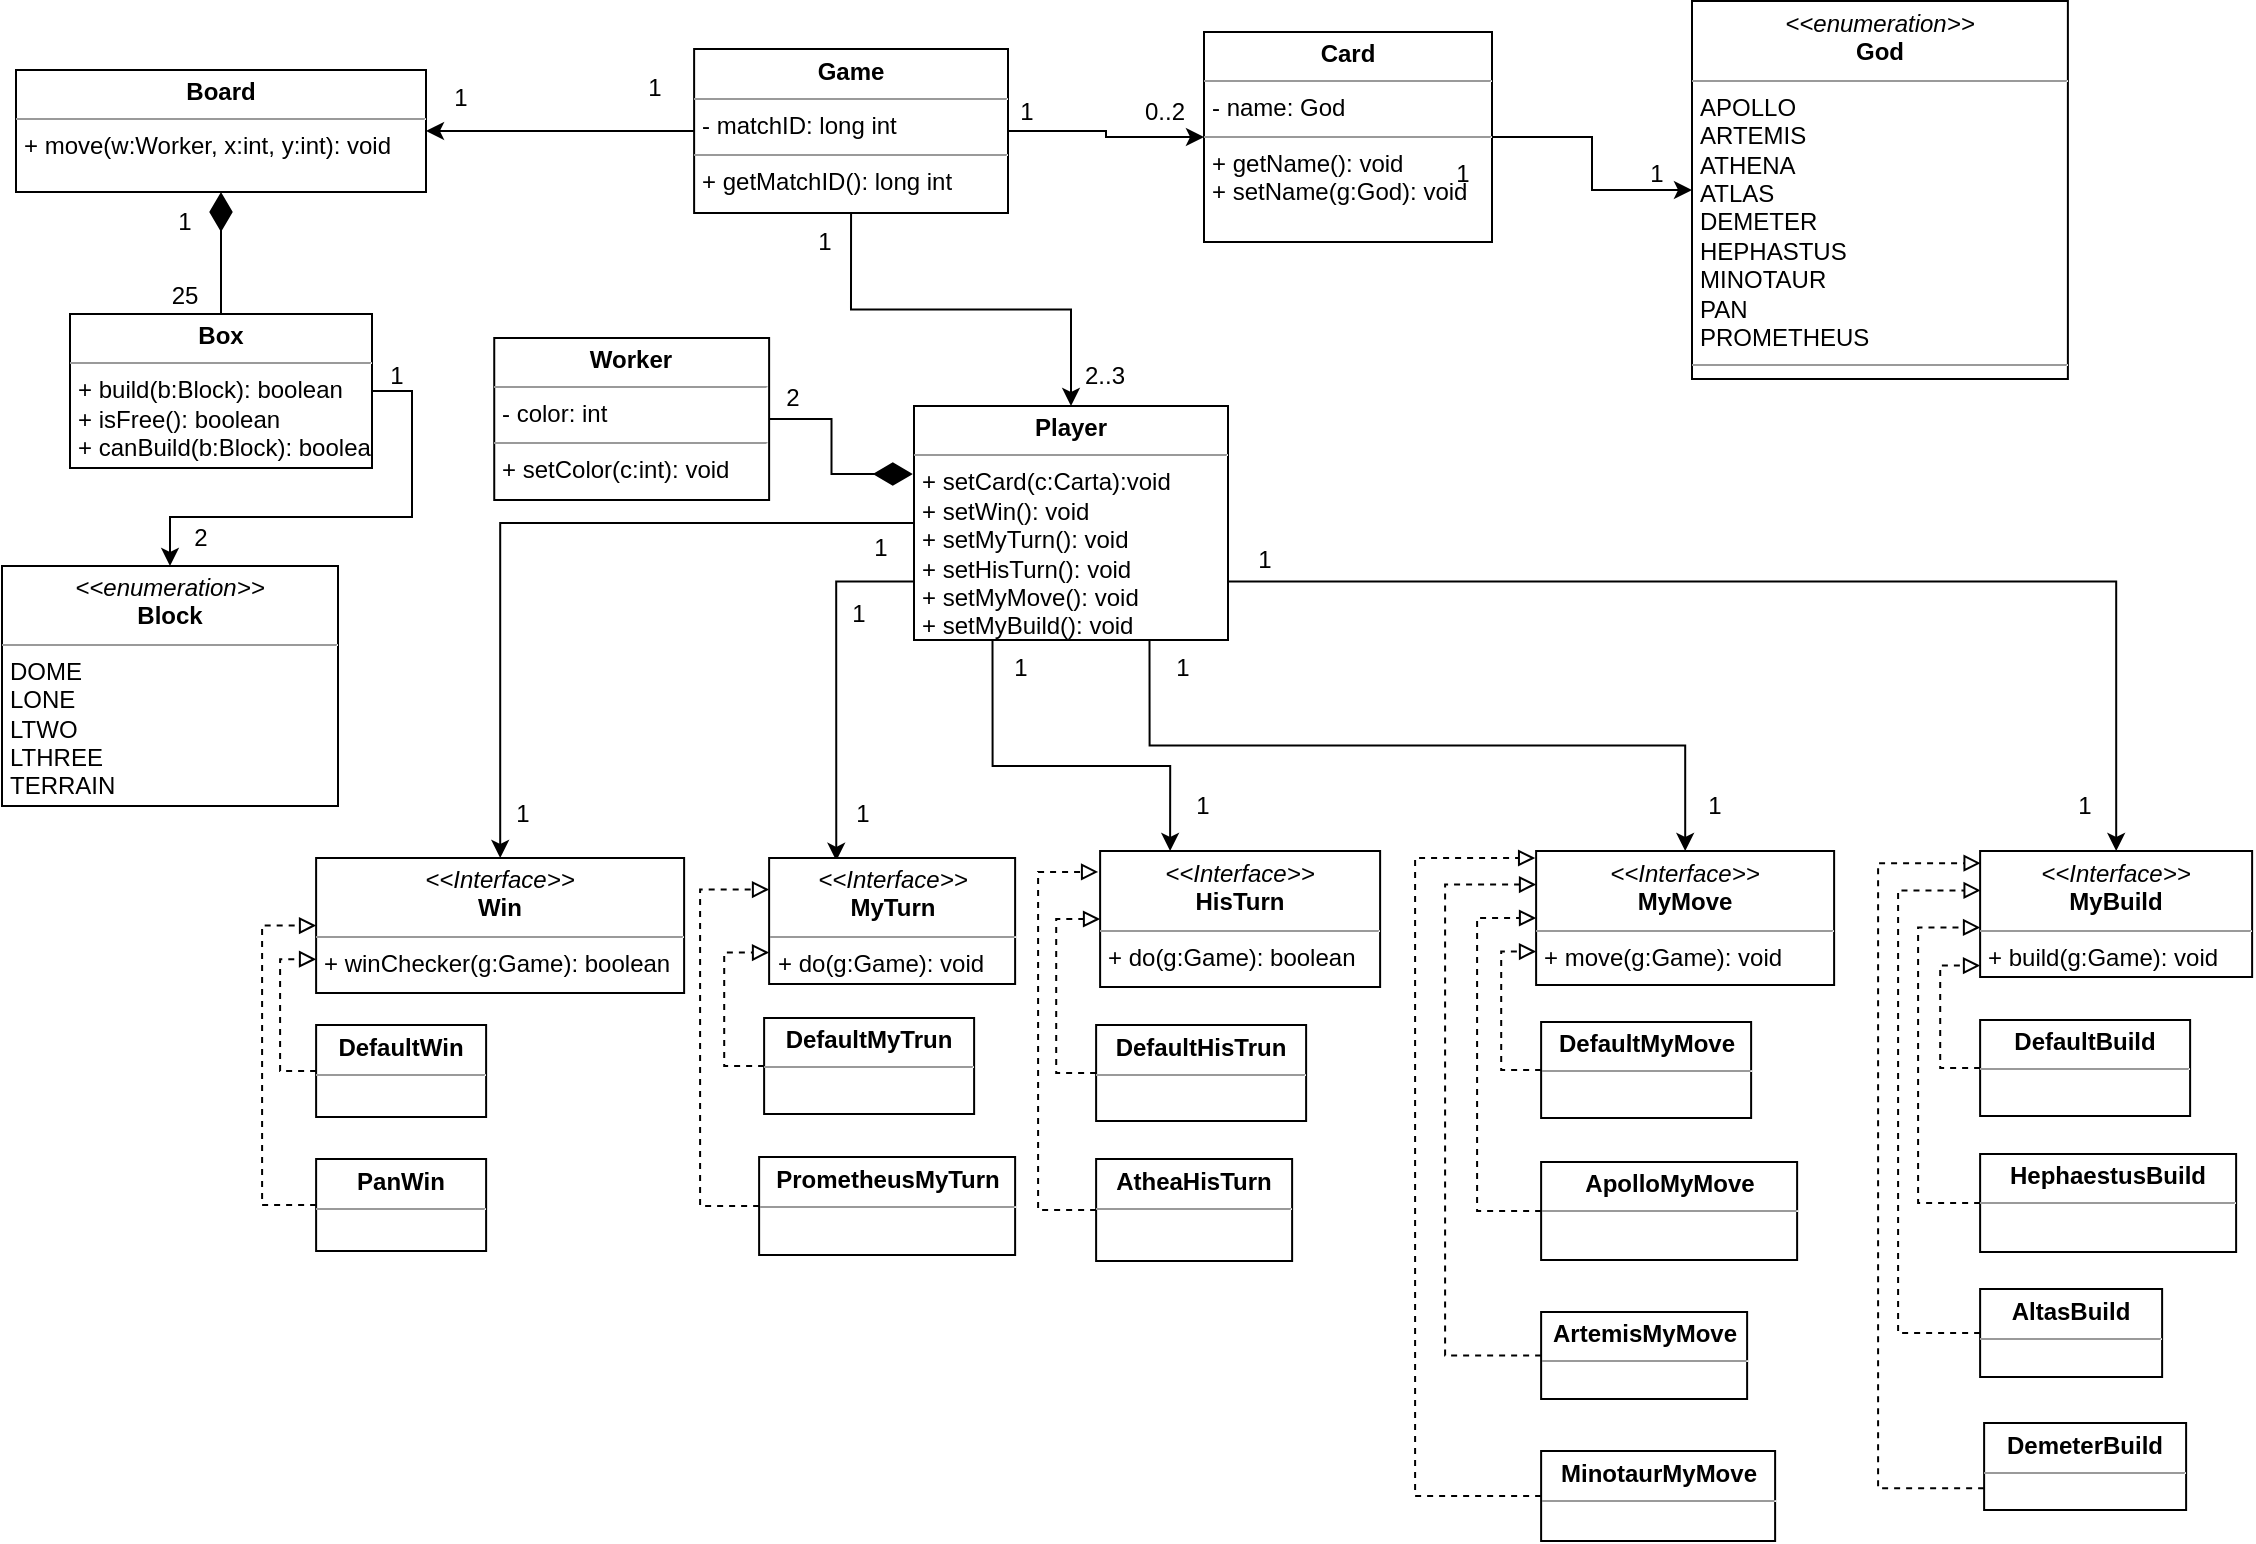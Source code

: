 <mxfile version="12.6.5" type="device"><diagram id="AI4W4s346pFo44KeCA1z" name="Page-1"><mxGraphModel dx="1422" dy="802" grid="0" gridSize="10" guides="1" tooltips="1" connect="1" arrows="1" fold="1" page="1" pageScale="1" pageWidth="1169" pageHeight="827" math="0" shadow="0"><root><mxCell id="0"/><mxCell id="1" parent="0"/><mxCell id="ljzHWtXD3Ws3ad_9SaKF-7" style="edgeStyle=orthogonalEdgeStyle;rounded=0;orthogonalLoop=1;jettySize=auto;html=1;exitX=0;exitY=0.5;exitDx=0;exitDy=0;" parent="1" source="ljzHWtXD3Ws3ad_9SaKF-13" target="TL9_snPZ9ANABbZx_FBI-161" edge="1"><mxGeometry relative="1" as="geometry"><mxPoint x="351" y="118" as="sourcePoint"/></mxGeometry></mxCell><mxCell id="TL9_snPZ9ANABbZx_FBI-161" value="&lt;p style=&quot;margin: 0px ; margin-top: 4px ; text-align: center&quot;&gt;&lt;b&gt;Board&lt;/b&gt;&lt;/p&gt;&lt;hr size=&quot;1&quot;&gt;&lt;p style=&quot;margin: 0px ; margin-left: 4px&quot;&gt;+ move(w:Worker, x:int, y:int): void&lt;/p&gt;" style="verticalAlign=top;align=left;overflow=fill;fontSize=12;fontFamily=Helvetica;html=1;" parent="1" vertex="1"><mxGeometry x="18" y="84" width="205" height="61" as="geometry"/></mxCell><mxCell id="TL9_snPZ9ANABbZx_FBI-163" style="edgeStyle=orthogonalEdgeStyle;rounded=0;orthogonalLoop=1;jettySize=auto;html=1;entryX=0.5;entryY=1;entryDx=0;entryDy=0;endArrow=diamondThin;endFill=1;endSize=17;" parent="1" source="TL9_snPZ9ANABbZx_FBI-162" target="TL9_snPZ9ANABbZx_FBI-161" edge="1"><mxGeometry relative="1" as="geometry"/></mxCell><mxCell id="ljzHWtXD3Ws3ad_9SaKF-19" style="edgeStyle=orthogonalEdgeStyle;rounded=0;orthogonalLoop=1;jettySize=auto;html=1;exitX=1;exitY=0.5;exitDx=0;exitDy=0;entryX=0.5;entryY=0;entryDx=0;entryDy=0;" parent="1" source="TL9_snPZ9ANABbZx_FBI-162" target="TL9_snPZ9ANABbZx_FBI-165" edge="1"><mxGeometry relative="1" as="geometry"/></mxCell><mxCell id="TL9_snPZ9ANABbZx_FBI-162" value="&lt;p style=&quot;margin: 0px ; margin-top: 4px ; text-align: center&quot;&gt;&lt;b&gt;Box&lt;/b&gt;&lt;/p&gt;&lt;hr size=&quot;1&quot;&gt;&lt;p style=&quot;margin: 0px ; margin-left: 4px&quot;&gt;+ build(b:Block): boolean&lt;/p&gt;&lt;p style=&quot;margin: 0px ; margin-left: 4px&quot;&gt;+ isFree(): boolean&lt;/p&gt;&lt;p style=&quot;margin: 0px ; margin-left: 4px&quot;&gt;+ canBuild(b:Block): boolean&lt;/p&gt;" style="verticalAlign=top;align=left;overflow=fill;fontSize=12;fontFamily=Helvetica;html=1;" parent="1" vertex="1"><mxGeometry x="45" y="206" width="151" height="77" as="geometry"/></mxCell><mxCell id="TL9_snPZ9ANABbZx_FBI-164" value="25" style="text;html=1;align=center;verticalAlign=middle;resizable=0;points=[];autosize=1;" parent="1" vertex="1"><mxGeometry x="90" y="188" width="23" height="18" as="geometry"/></mxCell><mxCell id="TL9_snPZ9ANABbZx_FBI-165" value="&lt;p style=&quot;margin: 0px ; margin-top: 4px ; text-align: center&quot;&gt;&lt;i&gt;&amp;lt;&amp;lt;enumeration&amp;gt;&amp;gt;&lt;/i&gt;&lt;br&gt;&lt;b&gt;Block&lt;/b&gt;&lt;/p&gt;&lt;hr size=&quot;1&quot;&gt;&lt;p style=&quot;margin: 0px ; margin-left: 4px&quot;&gt;DOME&lt;/p&gt;&lt;p style=&quot;margin: 0px ; margin-left: 4px&quot;&gt;LONE&lt;/p&gt;&lt;p style=&quot;margin: 0px ; margin-left: 4px&quot;&gt;LTWO&lt;/p&gt;&lt;p style=&quot;margin: 0px ; margin-left: 4px&quot;&gt;LTHREE&lt;/p&gt;&lt;p style=&quot;margin: 0px ; margin-left: 4px&quot;&gt;TERRAIN&lt;/p&gt;&lt;p style=&quot;margin: 0px ; margin-left: 4px&quot;&gt;&lt;br&gt;&lt;/p&gt;" style="verticalAlign=top;align=left;overflow=fill;fontSize=12;fontFamily=Helvetica;html=1;" parent="1" vertex="1"><mxGeometry x="11" y="332" width="168" height="120" as="geometry"/></mxCell><mxCell id="ljzHWtXD3Ws3ad_9SaKF-27" style="edgeStyle=orthogonalEdgeStyle;rounded=0;orthogonalLoop=1;jettySize=auto;html=1;exitX=0;exitY=0.5;exitDx=0;exitDy=0;" parent="1" source="TL9_snPZ9ANABbZx_FBI-167" target="UgyTfdKLfa_VLMzOBymf-9" edge="1"><mxGeometry relative="1" as="geometry"/></mxCell><mxCell id="ljzHWtXD3Ws3ad_9SaKF-28" style="edgeStyle=orthogonalEdgeStyle;rounded=0;orthogonalLoop=1;jettySize=auto;html=1;exitX=0;exitY=0.75;exitDx=0;exitDy=0;entryX=0.273;entryY=0.022;entryDx=0;entryDy=0;entryPerimeter=0;" parent="1" source="TL9_snPZ9ANABbZx_FBI-167" target="UgyTfdKLfa_VLMzOBymf-24" edge="1"><mxGeometry relative="1" as="geometry"/></mxCell><mxCell id="ljzHWtXD3Ws3ad_9SaKF-29" style="edgeStyle=orthogonalEdgeStyle;rounded=0;orthogonalLoop=1;jettySize=auto;html=1;exitX=0.25;exitY=1;exitDx=0;exitDy=0;entryX=0.25;entryY=0;entryDx=0;entryDy=0;" parent="1" source="TL9_snPZ9ANABbZx_FBI-167" target="UgyTfdKLfa_VLMzOBymf-25" edge="1"><mxGeometry relative="1" as="geometry"><Array as="points"><mxPoint x="506" y="432"/><mxPoint x="595" y="432"/></Array></mxGeometry></mxCell><mxCell id="ljzHWtXD3Ws3ad_9SaKF-30" style="edgeStyle=orthogonalEdgeStyle;rounded=0;orthogonalLoop=1;jettySize=auto;html=1;exitX=0.75;exitY=1;exitDx=0;exitDy=0;" parent="1" source="TL9_snPZ9ANABbZx_FBI-167" target="UgyTfdKLfa_VLMzOBymf-26" edge="1"><mxGeometry relative="1" as="geometry"/></mxCell><mxCell id="ljzHWtXD3Ws3ad_9SaKF-31" style="edgeStyle=orthogonalEdgeStyle;rounded=0;orthogonalLoop=1;jettySize=auto;html=1;exitX=1;exitY=0.75;exitDx=0;exitDy=0;" parent="1" source="TL9_snPZ9ANABbZx_FBI-167" target="UgyTfdKLfa_VLMzOBymf-27" edge="1"><mxGeometry relative="1" as="geometry"/></mxCell><mxCell id="TL9_snPZ9ANABbZx_FBI-167" value="&lt;p style=&quot;margin: 0px ; margin-top: 4px ; text-align: center&quot;&gt;&lt;b&gt;Player&lt;/b&gt;&lt;/p&gt;&lt;hr size=&quot;1&quot;&gt;&lt;p style=&quot;margin: 0px ; margin-left: 4px&quot;&gt;&lt;/p&gt;&lt;p style=&quot;margin: 0px ; margin-left: 4px&quot;&gt;+ setCard(c:Carta):void&lt;/p&gt;&lt;p style=&quot;margin: 0px ; margin-left: 4px&quot;&gt;+ setWin(): void&lt;/p&gt;&lt;p style=&quot;margin: 0px ; margin-left: 4px&quot;&gt;+ setMyTurn(): void&lt;/p&gt;&lt;p style=&quot;margin: 0px ; margin-left: 4px&quot;&gt;+ setHisTurn(): void&lt;/p&gt;&lt;p style=&quot;margin: 0px ; margin-left: 4px&quot;&gt;+ setMyMove(): void&lt;/p&gt;&lt;p style=&quot;margin: 0px ; margin-left: 4px&quot;&gt;+ setMyBuild(): void&lt;/p&gt;" style="verticalAlign=top;align=left;overflow=fill;fontSize=12;fontFamily=Helvetica;html=1;" parent="1" vertex="1"><mxGeometry x="467" y="252" width="157" height="117" as="geometry"/></mxCell><mxCell id="ljzHWtXD3Ws3ad_9SaKF-2" style="edgeStyle=orthogonalEdgeStyle;rounded=0;orthogonalLoop=1;jettySize=auto;html=1;entryX=0;entryY=0.5;entryDx=0;entryDy=0;" parent="1" source="UgyTfdKLfa_VLMzOBymf-4" target="pAgwG4pUgbgQ0UnFeg27-1" edge="1"><mxGeometry relative="1" as="geometry"/></mxCell><mxCell id="UgyTfdKLfa_VLMzOBymf-4" value="&lt;p style=&quot;margin: 0px ; margin-top: 4px ; text-align: center&quot;&gt;&lt;b&gt;Card&lt;/b&gt;&lt;/p&gt;&lt;hr size=&quot;1&quot;&gt;&lt;p style=&quot;margin: 0px ; margin-left: 4px&quot;&gt;- name: God&lt;br&gt;&lt;/p&gt;&lt;hr size=&quot;1&quot;&gt;&lt;p style=&quot;margin: 0px ; margin-left: 4px&quot;&gt;+ getName(): void&amp;nbsp;&lt;/p&gt;&lt;p style=&quot;margin: 0px ; margin-left: 4px&quot;&gt;+ setName(g:God): void&lt;/p&gt;" style="verticalAlign=top;align=left;overflow=fill;fontSize=12;fontFamily=Helvetica;html=1;" parent="1" vertex="1"><mxGeometry x="612" y="65" width="144" height="105" as="geometry"/></mxCell><mxCell id="UgyTfdKLfa_VLMzOBymf-9" value="&lt;p style=&quot;margin: 0px ; margin-top: 4px ; text-align: center&quot;&gt;&lt;i&gt;&amp;lt;&amp;lt;Interface&amp;gt;&amp;gt;&lt;/i&gt;&lt;br&gt;&lt;b&gt;Win&lt;/b&gt;&lt;/p&gt;&lt;hr size=&quot;1&quot;&gt;&lt;p style=&quot;margin: 0px ; margin-left: 4px&quot;&gt;+ winChecker(g:Game): boolean&lt;/p&gt;" style="verticalAlign=top;align=left;overflow=fill;fontSize=12;fontFamily=Helvetica;html=1;" parent="1" vertex="1"><mxGeometry x="168.06" y="478" width="184" height="67.5" as="geometry"/></mxCell><mxCell id="UgyTfdKLfa_VLMzOBymf-24" value="&lt;p style=&quot;margin: 0px ; margin-top: 4px ; text-align: center&quot;&gt;&lt;i&gt;&amp;lt;&amp;lt;Interface&amp;gt;&amp;gt;&lt;/i&gt;&lt;br&gt;&lt;b&gt;MyTurn&lt;/b&gt;&lt;/p&gt;&lt;hr size=&quot;1&quot;&gt;&lt;p style=&quot;margin: 0px ; margin-left: 4px&quot;&gt;+ do(g:Game): void&lt;/p&gt;" style="verticalAlign=top;align=left;overflow=fill;fontSize=12;fontFamily=Helvetica;html=1;" parent="1" vertex="1"><mxGeometry x="394.56" y="478" width="123" height="63" as="geometry"/></mxCell><mxCell id="UgyTfdKLfa_VLMzOBymf-25" value="&lt;p style=&quot;margin: 0px ; margin-top: 4px ; text-align: center&quot;&gt;&lt;i&gt;&amp;lt;&amp;lt;Interface&amp;gt;&amp;gt;&lt;/i&gt;&lt;br&gt;&lt;b&gt;HisTurn&lt;/b&gt;&lt;/p&gt;&lt;hr size=&quot;1&quot;&gt;&lt;p style=&quot;margin: 0px ; margin-left: 4px&quot;&gt;+ do(g:Game): boolean&lt;/p&gt;" style="verticalAlign=top;align=left;overflow=fill;fontSize=12;fontFamily=Helvetica;html=1;" parent="1" vertex="1"><mxGeometry x="560.06" y="474.5" width="140" height="68" as="geometry"/></mxCell><mxCell id="UgyTfdKLfa_VLMzOBymf-26" value="&lt;p style=&quot;margin: 0px ; margin-top: 4px ; text-align: center&quot;&gt;&lt;i&gt;&amp;lt;&amp;lt;Interface&amp;gt;&amp;gt;&lt;/i&gt;&lt;br&gt;&lt;b&gt;MyMove&lt;/b&gt;&lt;/p&gt;&lt;hr size=&quot;1&quot;&gt;&lt;p style=&quot;margin: 0px ; margin-left: 4px&quot;&gt;+ move(g:Game): void&lt;/p&gt;" style="verticalAlign=top;align=left;overflow=fill;fontSize=12;fontFamily=Helvetica;html=1;" parent="1" vertex="1"><mxGeometry x="778.06" y="474.5" width="149" height="67" as="geometry"/></mxCell><mxCell id="UgyTfdKLfa_VLMzOBymf-27" value="&lt;p style=&quot;margin: 0px ; margin-top: 4px ; text-align: center&quot;&gt;&lt;i&gt;&amp;lt;&amp;lt;Interface&amp;gt;&amp;gt;&lt;/i&gt;&lt;br&gt;&lt;b&gt;MyBuild&lt;/b&gt;&lt;/p&gt;&lt;hr size=&quot;1&quot;&gt;&lt;p style=&quot;margin: 0px ; margin-left: 4px&quot;&gt;+ build(g:Game): void&lt;/p&gt;" style="verticalAlign=top;align=left;overflow=fill;fontSize=12;fontFamily=Helvetica;html=1;" parent="1" vertex="1"><mxGeometry x="1000.06" y="474.5" width="136" height="63" as="geometry"/></mxCell><mxCell id="UgyTfdKLfa_VLMzOBymf-49" style="edgeStyle=orthogonalEdgeStyle;rounded=0;orthogonalLoop=1;jettySize=auto;html=1;entryX=0;entryY=0.75;entryDx=0;entryDy=0;endArrow=block;endFill=0;dashed=1;exitX=0;exitY=0.5;exitDx=0;exitDy=0;" parent="1" source="UgyTfdKLfa_VLMzOBymf-33" target="UgyTfdKLfa_VLMzOBymf-9" edge="1"><mxGeometry relative="1" as="geometry"><Array as="points"><mxPoint x="150.06" y="585"/><mxPoint x="150.06" y="529"/></Array></mxGeometry></mxCell><mxCell id="UgyTfdKLfa_VLMzOBymf-33" value="&lt;p style=&quot;margin: 0px ; margin-top: 4px ; text-align: center&quot;&gt;&lt;b&gt;DefaultWin&lt;/b&gt;&lt;/p&gt;&lt;hr size=&quot;1&quot;&gt;&lt;p style=&quot;margin: 0px ; margin-left: 4px&quot;&gt;&lt;/p&gt;&lt;p style=&quot;margin: 0px ; margin-left: 4px&quot;&gt;&lt;br&gt;&lt;/p&gt;" style="verticalAlign=top;align=left;overflow=fill;fontSize=12;fontFamily=Helvetica;html=1;" parent="1" vertex="1"><mxGeometry x="168.06" y="561.5" width="85" height="46" as="geometry"/></mxCell><mxCell id="UgyTfdKLfa_VLMzOBymf-50" style="edgeStyle=orthogonalEdgeStyle;rounded=0;orthogonalLoop=1;jettySize=auto;html=1;entryX=0;entryY=0.5;entryDx=0;entryDy=0;dashed=1;endArrow=block;endFill=0;exitX=0;exitY=0.5;exitDx=0;exitDy=0;" parent="1" source="UgyTfdKLfa_VLMzOBymf-34" target="UgyTfdKLfa_VLMzOBymf-9" edge="1"><mxGeometry relative="1" as="geometry"><Array as="points"><mxPoint x="141.06" y="652"/><mxPoint x="141.06" y="512"/></Array></mxGeometry></mxCell><mxCell id="UgyTfdKLfa_VLMzOBymf-34" value="&lt;p style=&quot;margin: 0px ; margin-top: 4px ; text-align: center&quot;&gt;&lt;b&gt;PanWin&lt;/b&gt;&lt;/p&gt;&lt;hr size=&quot;1&quot;&gt;&lt;p style=&quot;margin: 0px ; margin-left: 4px&quot;&gt;&lt;/p&gt;&lt;p style=&quot;margin: 0px ; margin-left: 4px&quot;&gt;&lt;br&gt;&lt;/p&gt;" style="verticalAlign=top;align=left;overflow=fill;fontSize=12;fontFamily=Helvetica;html=1;" parent="1" vertex="1"><mxGeometry x="168.06" y="628.5" width="85" height="46" as="geometry"/></mxCell><mxCell id="UgyTfdKLfa_VLMzOBymf-52" style="edgeStyle=orthogonalEdgeStyle;rounded=0;orthogonalLoop=1;jettySize=auto;html=1;entryX=0;entryY=0.75;entryDx=0;entryDy=0;dashed=1;endArrow=block;endFill=0;exitX=0;exitY=0.5;exitDx=0;exitDy=0;" parent="1" source="UgyTfdKLfa_VLMzOBymf-35" target="UgyTfdKLfa_VLMzOBymf-24" edge="1"><mxGeometry relative="1" as="geometry"/></mxCell><mxCell id="UgyTfdKLfa_VLMzOBymf-35" value="&lt;p style=&quot;margin: 0px ; margin-top: 4px ; text-align: center&quot;&gt;&lt;b&gt;DefaultMyTrun&lt;/b&gt;&lt;/p&gt;&lt;hr size=&quot;1&quot;&gt;&lt;p style=&quot;margin: 0px ; margin-left: 4px&quot;&gt;&lt;/p&gt;&lt;p style=&quot;margin: 0px ; margin-left: 4px&quot;&gt;&lt;br&gt;&lt;/p&gt;" style="verticalAlign=top;align=left;overflow=fill;fontSize=12;fontFamily=Helvetica;html=1;" parent="1" vertex="1"><mxGeometry x="392.06" y="558" width="105" height="48" as="geometry"/></mxCell><mxCell id="UgyTfdKLfa_VLMzOBymf-53" style="edgeStyle=orthogonalEdgeStyle;rounded=0;orthogonalLoop=1;jettySize=auto;html=1;entryX=0;entryY=0.25;entryDx=0;entryDy=0;dashed=1;endArrow=block;endFill=0;exitX=0;exitY=0.5;exitDx=0;exitDy=0;" parent="1" source="UgyTfdKLfa_VLMzOBymf-36" target="UgyTfdKLfa_VLMzOBymf-24" edge="1"><mxGeometry relative="1" as="geometry"><Array as="points"><mxPoint x="360.06" y="652"/><mxPoint x="360.06" y="493"/></Array></mxGeometry></mxCell><mxCell id="UgyTfdKLfa_VLMzOBymf-36" value="&lt;p style=&quot;margin: 0px ; margin-top: 4px ; text-align: center&quot;&gt;&lt;b&gt;PrometheusMyTurn&lt;/b&gt;&lt;/p&gt;&lt;hr size=&quot;1&quot;&gt;&lt;p style=&quot;margin: 0px ; margin-left: 4px&quot;&gt;&lt;/p&gt;&lt;p style=&quot;margin: 0px ; margin-left: 4px&quot;&gt;&lt;br&gt;&lt;/p&gt;" style="verticalAlign=top;align=left;overflow=fill;fontSize=12;fontFamily=Helvetica;html=1;" parent="1" vertex="1"><mxGeometry x="389.56" y="627.5" width="128" height="49" as="geometry"/></mxCell><mxCell id="UgyTfdKLfa_VLMzOBymf-60" style="edgeStyle=orthogonalEdgeStyle;rounded=0;orthogonalLoop=1;jettySize=auto;html=1;entryX=0;entryY=0.5;entryDx=0;entryDy=0;dashed=1;endArrow=block;endFill=0;exitX=0;exitY=0.5;exitDx=0;exitDy=0;" parent="1" source="UgyTfdKLfa_VLMzOBymf-39" target="UgyTfdKLfa_VLMzOBymf-25" edge="1"><mxGeometry relative="1" as="geometry"/></mxCell><mxCell id="UgyTfdKLfa_VLMzOBymf-39" value="&lt;p style=&quot;margin: 0px ; margin-top: 4px ; text-align: center&quot;&gt;&lt;b&gt;DefaultHisTrun&lt;/b&gt;&lt;/p&gt;&lt;hr size=&quot;1&quot;&gt;&lt;p style=&quot;margin: 0px ; margin-left: 4px&quot;&gt;&lt;/p&gt;&lt;p style=&quot;margin: 0px ; margin-left: 4px&quot;&gt;&lt;br&gt;&lt;/p&gt;" style="verticalAlign=top;align=left;overflow=fill;fontSize=12;fontFamily=Helvetica;html=1;" parent="1" vertex="1"><mxGeometry x="558.06" y="561.5" width="105" height="48" as="geometry"/></mxCell><mxCell id="UgyTfdKLfa_VLMzOBymf-61" style="edgeStyle=orthogonalEdgeStyle;rounded=0;orthogonalLoop=1;jettySize=auto;html=1;entryX=-0.007;entryY=0.154;entryDx=0;entryDy=0;entryPerimeter=0;dashed=1;endArrow=block;endFill=0;exitX=0;exitY=0.5;exitDx=0;exitDy=0;" parent="1" source="UgyTfdKLfa_VLMzOBymf-40" target="UgyTfdKLfa_VLMzOBymf-25" edge="1"><mxGeometry relative="1" as="geometry"><Array as="points"><mxPoint x="529.06" y="654"/><mxPoint x="529.06" y="485"/></Array></mxGeometry></mxCell><mxCell id="UgyTfdKLfa_VLMzOBymf-40" value="&lt;p style=&quot;margin: 0px ; margin-top: 4px ; text-align: center&quot;&gt;&lt;b&gt;AtheaHisTurn&lt;/b&gt;&lt;/p&gt;&lt;hr size=&quot;1&quot;&gt;&lt;p style=&quot;margin: 0px ; margin-left: 4px&quot;&gt;&lt;/p&gt;&lt;p style=&quot;margin: 0px ; margin-left: 4px&quot;&gt;&lt;br&gt;&lt;/p&gt;" style="verticalAlign=top;align=left;overflow=fill;fontSize=12;fontFamily=Helvetica;html=1;" parent="1" vertex="1"><mxGeometry x="558.06" y="628.5" width="98" height="51" as="geometry"/></mxCell><mxCell id="UgyTfdKLfa_VLMzOBymf-67" style="edgeStyle=orthogonalEdgeStyle;rounded=0;orthogonalLoop=1;jettySize=auto;html=1;entryX=0;entryY=0.909;entryDx=0;entryDy=0;dashed=1;endArrow=block;endFill=0;exitX=0;exitY=0.5;exitDx=0;exitDy=0;entryPerimeter=0;" parent="1" source="UgyTfdKLfa_VLMzOBymf-41" target="UgyTfdKLfa_VLMzOBymf-27" edge="1"><mxGeometry relative="1" as="geometry"/></mxCell><mxCell id="UgyTfdKLfa_VLMzOBymf-41" value="&lt;p style=&quot;margin: 0px ; margin-top: 4px ; text-align: center&quot;&gt;&lt;b&gt;DefaultBuild&lt;/b&gt;&lt;/p&gt;&lt;hr size=&quot;1&quot;&gt;&lt;p style=&quot;margin: 0px ; margin-left: 4px&quot;&gt;&lt;/p&gt;&lt;p style=&quot;margin: 0px ; margin-left: 4px&quot;&gt;&lt;br&gt;&lt;/p&gt;" style="verticalAlign=top;align=left;overflow=fill;fontSize=12;fontFamily=Helvetica;html=1;" parent="1" vertex="1"><mxGeometry x="1000.06" y="559" width="105" height="48" as="geometry"/></mxCell><mxCell id="UgyTfdKLfa_VLMzOBymf-68" style="edgeStyle=orthogonalEdgeStyle;rounded=0;orthogonalLoop=1;jettySize=auto;html=1;dashed=1;endArrow=block;endFill=0;entryX=0;entryY=0.607;entryDx=0;entryDy=0;entryPerimeter=0;exitX=0;exitY=0.5;exitDx=0;exitDy=0;" parent="1" source="UgyTfdKLfa_VLMzOBymf-42" target="UgyTfdKLfa_VLMzOBymf-27" edge="1"><mxGeometry relative="1" as="geometry"><mxPoint x="950.06" y="503.5" as="targetPoint"/><Array as="points"><mxPoint x="969.06" y="650.5"/><mxPoint x="969.06" y="512.5"/></Array></mxGeometry></mxCell><mxCell id="UgyTfdKLfa_VLMzOBymf-42" value="&lt;p style=&quot;margin: 0px ; margin-top: 4px ; text-align: center&quot;&gt;&lt;b&gt;HephaestusBuild&lt;/b&gt;&lt;/p&gt;&lt;hr size=&quot;1&quot;&gt;&lt;p style=&quot;margin: 0px ; margin-left: 4px&quot;&gt;&lt;/p&gt;&lt;p style=&quot;margin: 0px ; margin-left: 4px&quot;&gt;&lt;br&gt;&lt;/p&gt;" style="verticalAlign=top;align=left;overflow=fill;fontSize=12;fontFamily=Helvetica;html=1;" parent="1" vertex="1"><mxGeometry x="1000.06" y="626" width="128" height="49" as="geometry"/></mxCell><mxCell id="UgyTfdKLfa_VLMzOBymf-69" style="edgeStyle=orthogonalEdgeStyle;rounded=0;orthogonalLoop=1;jettySize=auto;html=1;entryX=0.002;entryY=0.313;entryDx=0;entryDy=0;entryPerimeter=0;dashed=1;endArrow=block;endFill=0;exitX=0;exitY=0.5;exitDx=0;exitDy=0;" parent="1" source="UgyTfdKLfa_VLMzOBymf-43" target="UgyTfdKLfa_VLMzOBymf-27" edge="1"><mxGeometry relative="1" as="geometry"><Array as="points"><mxPoint x="959.06" y="715.5"/><mxPoint x="959.06" y="494.5"/></Array></mxGeometry></mxCell><mxCell id="UgyTfdKLfa_VLMzOBymf-43" value="&lt;p style=&quot;margin: 0px ; margin-top: 4px ; text-align: center&quot;&gt;&lt;b&gt;AltasBuild&lt;/b&gt;&lt;/p&gt;&lt;hr size=&quot;1&quot;&gt;&lt;p style=&quot;margin: 0px ; margin-left: 4px&quot;&gt;&lt;/p&gt;&lt;p style=&quot;margin: 0px ; margin-left: 4px&quot;&gt;&lt;br&gt;&lt;/p&gt;" style="verticalAlign=top;align=left;overflow=fill;fontSize=12;fontFamily=Helvetica;html=1;" parent="1" vertex="1"><mxGeometry x="1000.06" y="693.5" width="91" height="44" as="geometry"/></mxCell><mxCell id="UgyTfdKLfa_VLMzOBymf-70" style="edgeStyle=orthogonalEdgeStyle;rounded=0;orthogonalLoop=1;jettySize=auto;html=1;entryX=0.002;entryY=0.097;entryDx=0;entryDy=0;entryPerimeter=0;dashed=1;endArrow=block;endFill=0;exitX=0;exitY=0.75;exitDx=0;exitDy=0;" parent="1" source="UgyTfdKLfa_VLMzOBymf-44" target="UgyTfdKLfa_VLMzOBymf-27" edge="1"><mxGeometry relative="1" as="geometry"><Array as="points"><mxPoint x="949.06" y="793.5"/><mxPoint x="949.06" y="480.5"/></Array></mxGeometry></mxCell><mxCell id="UgyTfdKLfa_VLMzOBymf-44" value="&lt;p style=&quot;margin: 0px ; margin-top: 4px ; text-align: center&quot;&gt;&lt;b&gt;DemeterBuild&lt;/b&gt;&lt;/p&gt;&lt;hr size=&quot;1&quot;&gt;&lt;p style=&quot;margin: 0px ; margin-left: 4px&quot;&gt;&lt;/p&gt;&lt;p style=&quot;margin: 0px ; margin-left: 4px&quot;&gt;&lt;br&gt;&lt;/p&gt;" style="verticalAlign=top;align=left;overflow=fill;fontSize=12;fontFamily=Helvetica;html=1;" parent="1" vertex="1"><mxGeometry x="1002.06" y="760.5" width="101" height="43.5" as="geometry"/></mxCell><mxCell id="UgyTfdKLfa_VLMzOBymf-54" style="edgeStyle=orthogonalEdgeStyle;rounded=0;orthogonalLoop=1;jettySize=auto;html=1;entryX=0;entryY=0.75;entryDx=0;entryDy=0;dashed=1;endArrow=block;endFill=0;exitX=0;exitY=0.5;exitDx=0;exitDy=0;" parent="1" source="UgyTfdKLfa_VLMzOBymf-45" target="UgyTfdKLfa_VLMzOBymf-26" edge="1"><mxGeometry relative="1" as="geometry"/></mxCell><mxCell id="UgyTfdKLfa_VLMzOBymf-45" value="&lt;p style=&quot;margin: 0px ; margin-top: 4px ; text-align: center&quot;&gt;&lt;b&gt;DefaultMyMove&lt;/b&gt;&lt;/p&gt;&lt;hr size=&quot;1&quot;&gt;&lt;p style=&quot;margin: 0px ; margin-left: 4px&quot;&gt;&lt;/p&gt;&lt;p style=&quot;margin: 0px ; margin-left: 4px&quot;&gt;&lt;br&gt;&lt;/p&gt;" style="verticalAlign=top;align=left;overflow=fill;fontSize=12;fontFamily=Helvetica;html=1;" parent="1" vertex="1"><mxGeometry x="780.56" y="560" width="105" height="48" as="geometry"/></mxCell><mxCell id="UgyTfdKLfa_VLMzOBymf-64" style="edgeStyle=orthogonalEdgeStyle;rounded=0;orthogonalLoop=1;jettySize=auto;html=1;entryX=0;entryY=0.5;entryDx=0;entryDy=0;dashed=1;endArrow=block;endFill=0;exitX=0;exitY=0.5;exitDx=0;exitDy=0;" parent="1" source="UgyTfdKLfa_VLMzOBymf-46" target="UgyTfdKLfa_VLMzOBymf-26" edge="1"><mxGeometry relative="1" as="geometry"><Array as="points"><mxPoint x="748.56" y="655"/><mxPoint x="748.56" y="508"/></Array></mxGeometry></mxCell><mxCell id="UgyTfdKLfa_VLMzOBymf-46" value="&lt;p style=&quot;margin: 0px ; margin-top: 4px ; text-align: center&quot;&gt;&lt;b&gt;ApolloMyMove&lt;/b&gt;&lt;/p&gt;&lt;hr size=&quot;1&quot;&gt;&lt;p style=&quot;margin: 0px ; margin-left: 4px&quot;&gt;&lt;/p&gt;&lt;p style=&quot;margin: 0px ; margin-left: 4px&quot;&gt;&lt;br&gt;&lt;/p&gt;" style="verticalAlign=top;align=left;overflow=fill;fontSize=12;fontFamily=Helvetica;html=1;" parent="1" vertex="1"><mxGeometry x="780.56" y="630" width="128" height="49" as="geometry"/></mxCell><mxCell id="UgyTfdKLfa_VLMzOBymf-62" style="edgeStyle=orthogonalEdgeStyle;rounded=0;orthogonalLoop=1;jettySize=auto;html=1;entryX=0;entryY=0.25;entryDx=0;entryDy=0;dashed=1;endArrow=block;endFill=0;exitX=0;exitY=0.5;exitDx=0;exitDy=0;" parent="1" source="UgyTfdKLfa_VLMzOBymf-47" target="UgyTfdKLfa_VLMzOBymf-26" edge="1"><mxGeometry relative="1" as="geometry"><Array as="points"><mxPoint x="732.56" y="727"/><mxPoint x="732.56" y="491"/></Array></mxGeometry></mxCell><mxCell id="UgyTfdKLfa_VLMzOBymf-47" value="&lt;p style=&quot;margin: 0px ; margin-top: 4px ; text-align: center&quot;&gt;&lt;b&gt;ArtemisMyMove&lt;/b&gt;&lt;/p&gt;&lt;hr size=&quot;1&quot;&gt;&lt;p style=&quot;margin: 0px ; margin-left: 4px&quot;&gt;&lt;/p&gt;&lt;p style=&quot;margin: 0px ; margin-left: 4px&quot;&gt;&lt;br&gt;&lt;/p&gt;" style="verticalAlign=top;align=left;overflow=fill;fontSize=12;fontFamily=Helvetica;html=1;" parent="1" vertex="1"><mxGeometry x="780.56" y="705" width="103" height="43.5" as="geometry"/></mxCell><mxCell id="UgyTfdKLfa_VLMzOBymf-63" style="edgeStyle=orthogonalEdgeStyle;rounded=0;orthogonalLoop=1;jettySize=auto;html=1;dashed=1;endArrow=block;endFill=0;exitX=0;exitY=0.5;exitDx=0;exitDy=0;" parent="1" source="UgyTfdKLfa_VLMzOBymf-48" edge="1"><mxGeometry relative="1" as="geometry"><mxPoint x="777.56" y="478" as="targetPoint"/><Array as="points"><mxPoint x="717.56" y="797"/><mxPoint x="717.56" y="478"/><mxPoint x="777.56" y="478"/></Array></mxGeometry></mxCell><mxCell id="UgyTfdKLfa_VLMzOBymf-48" value="&lt;p style=&quot;margin: 0px ; margin-top: 4px ; text-align: center&quot;&gt;&lt;b&gt;MinotaurMyMove&lt;/b&gt;&lt;/p&gt;&lt;hr size=&quot;1&quot;&gt;&lt;p style=&quot;margin: 0px ; margin-left: 4px&quot;&gt;&lt;/p&gt;&lt;p style=&quot;margin: 0px ; margin-left: 4px&quot;&gt;&lt;br&gt;&lt;/p&gt;" style="verticalAlign=top;align=left;overflow=fill;fontSize=12;fontFamily=Helvetica;html=1;" parent="1" vertex="1"><mxGeometry x="780.56" y="774.5" width="117" height="45" as="geometry"/></mxCell><mxCell id="pAgwG4pUgbgQ0UnFeg27-1" value="&lt;p style=&quot;margin: 0px ; margin-top: 4px ; text-align: center&quot;&gt;&lt;i&gt;&amp;lt;&amp;lt;enumeration&amp;gt;&amp;gt;&lt;/i&gt;&lt;br&gt;&lt;b&gt;God&lt;/b&gt;&lt;/p&gt;&lt;hr size=&quot;1&quot;&gt;&lt;p style=&quot;margin: 0px ; margin-left: 4px&quot;&gt;APOLLO&lt;/p&gt;&lt;p style=&quot;margin: 0px ; margin-left: 4px&quot;&gt;ARTEMIS&lt;/p&gt;&lt;p style=&quot;margin: 0px ; margin-left: 4px&quot;&gt;ATHENA&lt;/p&gt;&lt;p style=&quot;margin: 0px ; margin-left: 4px&quot;&gt;ATLAS&lt;/p&gt;&lt;p style=&quot;margin: 0px ; margin-left: 4px&quot;&gt;DEMETER&lt;/p&gt;&lt;p style=&quot;margin: 0px ; margin-left: 4px&quot;&gt;HEPHASTUS&lt;/p&gt;&lt;p style=&quot;margin: 0px ; margin-left: 4px&quot;&gt;MINOTAUR&lt;/p&gt;&lt;p style=&quot;margin: 0px ; margin-left: 4px&quot;&gt;PAN&lt;/p&gt;&lt;p style=&quot;margin: 0px ; margin-left: 4px&quot;&gt;PROMETHEUS&lt;/p&gt;&lt;hr size=&quot;1&quot;&gt;&lt;p style=&quot;margin: 0px ; margin-left: 4px&quot;&gt;&lt;br&gt;&lt;/p&gt;" style="verticalAlign=top;align=left;overflow=fill;fontSize=12;fontFamily=Helvetica;html=1;" parent="1" vertex="1"><mxGeometry x="856.0" y="49.5" width="187.94" height="189" as="geometry"/></mxCell><mxCell id="ljzHWtXD3Ws3ad_9SaKF-3" value="1" style="text;html=1;align=center;verticalAlign=middle;resizable=0;points=[];autosize=1;" parent="1" vertex="1"><mxGeometry x="732" y="127" width="17" height="18" as="geometry"/></mxCell><mxCell id="ljzHWtXD3Ws3ad_9SaKF-5" value="1" style="text;html=1;align=center;verticalAlign=middle;resizable=0;points=[];autosize=1;" parent="1" vertex="1"><mxGeometry x="829" y="127" width="17" height="18" as="geometry"/></mxCell><mxCell id="ljzHWtXD3Ws3ad_9SaKF-8" value="1" style="text;html=1;align=center;verticalAlign=middle;resizable=0;points=[];autosize=1;" parent="1" vertex="1"><mxGeometry x="231" y="89" width="17" height="18" as="geometry"/></mxCell><mxCell id="ljzHWtXD3Ws3ad_9SaKF-9" value="1" style="text;html=1;align=center;verticalAlign=middle;resizable=0;points=[];autosize=1;" parent="1" vertex="1"><mxGeometry x="328" y="84" width="17" height="18" as="geometry"/></mxCell><mxCell id="ljzHWtXD3Ws3ad_9SaKF-11" value="" style="endArrow=none;html=1;" parent="1" edge="1"><mxGeometry width="50" height="50" relative="1" as="geometry"><mxPoint x="344.56" y="164" as="sourcePoint"/><mxPoint x="345.06" y="163.987" as="targetPoint"/></mxGeometry></mxCell><mxCell id="ljzHWtXD3Ws3ad_9SaKF-12" value="" style="endArrow=none;html=1;" parent="1" edge="1"><mxGeometry width="50" height="50" relative="1" as="geometry"><mxPoint x="345.06" y="173" as="sourcePoint"/><mxPoint x="345.06" y="173" as="targetPoint"/></mxGeometry></mxCell><mxCell id="ljzHWtXD3Ws3ad_9SaKF-32" style="edgeStyle=orthogonalEdgeStyle;rounded=0;orthogonalLoop=1;jettySize=auto;html=1;exitX=1;exitY=0.5;exitDx=0;exitDy=0;" parent="1" source="ljzHWtXD3Ws3ad_9SaKF-13" target="UgyTfdKLfa_VLMzOBymf-4" edge="1"><mxGeometry relative="1" as="geometry"/></mxCell><mxCell id="ljzHWtXD3Ws3ad_9SaKF-35" style="edgeStyle=orthogonalEdgeStyle;rounded=0;orthogonalLoop=1;jettySize=auto;html=1;exitX=0.5;exitY=1;exitDx=0;exitDy=0;" parent="1" source="ljzHWtXD3Ws3ad_9SaKF-13" target="TL9_snPZ9ANABbZx_FBI-167" edge="1"><mxGeometry relative="1" as="geometry"/></mxCell><mxCell id="ljzHWtXD3Ws3ad_9SaKF-13" value="&lt;p style=&quot;margin: 0px ; margin-top: 4px ; text-align: center&quot;&gt;&lt;b&gt;Game&lt;/b&gt;&lt;/p&gt;&lt;hr size=&quot;1&quot;&gt;&lt;p style=&quot;margin: 0px ; margin-left: 4px&quot;&gt;- matchID: long int&lt;br&gt;&lt;/p&gt;&lt;hr size=&quot;1&quot;&gt;&lt;p style=&quot;margin: 0px ; margin-left: 4px&quot;&gt;&lt;span&gt;+ getMatchID(): long int&lt;/span&gt;&lt;br&gt;&lt;/p&gt;" style="verticalAlign=top;align=left;overflow=fill;fontSize=12;fontFamily=Helvetica;html=1;" parent="1" vertex="1"><mxGeometry x="357.06" y="73.5" width="156.94" height="82" as="geometry"/></mxCell><mxCell id="ljzHWtXD3Ws3ad_9SaKF-14" value="1" style="text;html=1;align=center;verticalAlign=middle;resizable=0;points=[];autosize=1;" parent="1" vertex="1"><mxGeometry x="93" y="151" width="17" height="18" as="geometry"/></mxCell><mxCell id="ljzHWtXD3Ws3ad_9SaKF-18" value="2" style="text;html=1;align=center;verticalAlign=middle;resizable=0;points=[];autosize=1;" parent="1" vertex="1"><mxGeometry x="397.56" y="238.5" width="17" height="18" as="geometry"/></mxCell><mxCell id="ljzHWtXD3Ws3ad_9SaKF-33" value="1" style="text;html=1;align=center;verticalAlign=middle;resizable=0;points=[];autosize=1;" parent="1" vertex="1"><mxGeometry x="514" y="96" width="17" height="18" as="geometry"/></mxCell><mxCell id="ljzHWtXD3Ws3ad_9SaKF-34" value="0..2" style="text;html=1;align=center;verticalAlign=middle;resizable=0;points=[];autosize=1;" parent="1" vertex="1"><mxGeometry x="577" y="96" width="30" height="18" as="geometry"/></mxCell><mxCell id="ljzHWtXD3Ws3ad_9SaKF-36" value="1" style="text;html=1;align=center;verticalAlign=middle;resizable=0;points=[];autosize=1;" parent="1" vertex="1"><mxGeometry x="413" y="161" width="17" height="18" as="geometry"/></mxCell><mxCell id="ljzHWtXD3Ws3ad_9SaKF-37" value="2..3" style="text;html=1;align=center;verticalAlign=middle;resizable=0;points=[];autosize=1;" parent="1" vertex="1"><mxGeometry x="547" y="228" width="30" height="18" as="geometry"/></mxCell><mxCell id="ljzHWtXD3Ws3ad_9SaKF-41" value="1" style="text;html=1;align=center;verticalAlign=middle;resizable=0;points=[];autosize=1;" parent="1" vertex="1"><mxGeometry x="633" y="320" width="17" height="18" as="geometry"/></mxCell><mxCell id="ljzHWtXD3Ws3ad_9SaKF-42" value="1" style="text;html=1;align=center;verticalAlign=middle;resizable=0;points=[];autosize=1;" parent="1" vertex="1"><mxGeometry x="592" y="374" width="17" height="18" as="geometry"/></mxCell><mxCell id="ljzHWtXD3Ws3ad_9SaKF-43" value="1" style="text;html=1;align=center;verticalAlign=middle;resizable=0;points=[];autosize=1;" parent="1" vertex="1"><mxGeometry x="511" y="374" width="17" height="18" as="geometry"/></mxCell><mxCell id="ljzHWtXD3Ws3ad_9SaKF-44" value="1" style="text;html=1;align=center;verticalAlign=middle;resizable=0;points=[];autosize=1;" parent="1" vertex="1"><mxGeometry x="430" y="347" width="17" height="18" as="geometry"/></mxCell><mxCell id="ljzHWtXD3Ws3ad_9SaKF-45" value="1" style="text;html=1;align=center;verticalAlign=middle;resizable=0;points=[];autosize=1;" parent="1" vertex="1"><mxGeometry x="441" y="314" width="17" height="18" as="geometry"/></mxCell><mxCell id="ljzHWtXD3Ws3ad_9SaKF-46" value="1" style="text;html=1;align=center;verticalAlign=middle;resizable=0;points=[];autosize=1;" parent="1" vertex="1"><mxGeometry x="858" y="443" width="17" height="18" as="geometry"/></mxCell><mxCell id="ljzHWtXD3Ws3ad_9SaKF-47" value="1" style="text;html=1;align=center;verticalAlign=middle;resizable=0;points=[];autosize=1;" parent="1" vertex="1"><mxGeometry x="602.06" y="443" width="17" height="18" as="geometry"/></mxCell><mxCell id="ljzHWtXD3Ws3ad_9SaKF-48" value="1" style="text;html=1;align=center;verticalAlign=middle;resizable=0;points=[];autosize=1;" parent="1" vertex="1"><mxGeometry x="432" y="447" width="17" height="18" as="geometry"/></mxCell><mxCell id="ljzHWtXD3Ws3ad_9SaKF-49" value="1" style="text;html=1;align=center;verticalAlign=middle;resizable=0;points=[];autosize=1;" parent="1" vertex="1"><mxGeometry x="262" y="447" width="17" height="18" as="geometry"/></mxCell><mxCell id="ljzHWtXD3Ws3ad_9SaKF-50" value="1" style="text;html=1;align=center;verticalAlign=middle;resizable=0;points=[];autosize=1;" parent="1" vertex="1"><mxGeometry x="1043.94" y="443" width="17" height="18" as="geometry"/></mxCell><mxCell id="ljzHWtXD3Ws3ad_9SaKF-51" value="1" style="text;html=1;align=center;verticalAlign=middle;resizable=0;points=[];autosize=1;" parent="1" vertex="1"><mxGeometry x="199" y="228" width="17" height="18" as="geometry"/></mxCell><mxCell id="ljzHWtXD3Ws3ad_9SaKF-53" value="2" style="text;html=1;align=center;verticalAlign=middle;resizable=0;points=[];autosize=1;" parent="1" vertex="1"><mxGeometry x="101" y="309" width="17" height="18" as="geometry"/></mxCell><mxCell id="iI2hpYONYFpoSritw1q2-3" style="edgeStyle=orthogonalEdgeStyle;rounded=0;orthogonalLoop=1;jettySize=auto;html=1;entryX=-0.004;entryY=0.291;entryDx=0;entryDy=0;entryPerimeter=0;endArrow=diamondThin;endFill=1;endSize=17;" edge="1" parent="1" source="iI2hpYONYFpoSritw1q2-1" target="TL9_snPZ9ANABbZx_FBI-167"><mxGeometry relative="1" as="geometry"/></mxCell><mxCell id="iI2hpYONYFpoSritw1q2-1" value="&lt;p style=&quot;margin: 0px ; margin-top: 4px ; text-align: center&quot;&gt;&lt;b&gt;Worker&lt;/b&gt;&lt;/p&gt;&lt;hr size=&quot;1&quot;&gt;&lt;p style=&quot;margin: 0px ; margin-left: 4px&quot;&gt;- color: int&lt;/p&gt;&lt;hr size=&quot;1&quot;&gt;&lt;p style=&quot;margin: 0px ; margin-left: 4px&quot;&gt;+ setColor(c:int): void&lt;/p&gt;" style="verticalAlign=top;align=left;overflow=fill;fontSize=12;fontFamily=Helvetica;html=1;" vertex="1" parent="1"><mxGeometry x="257.12" y="218" width="137.44" height="81" as="geometry"/></mxCell></root></mxGraphModel></diagram></mxfile>
